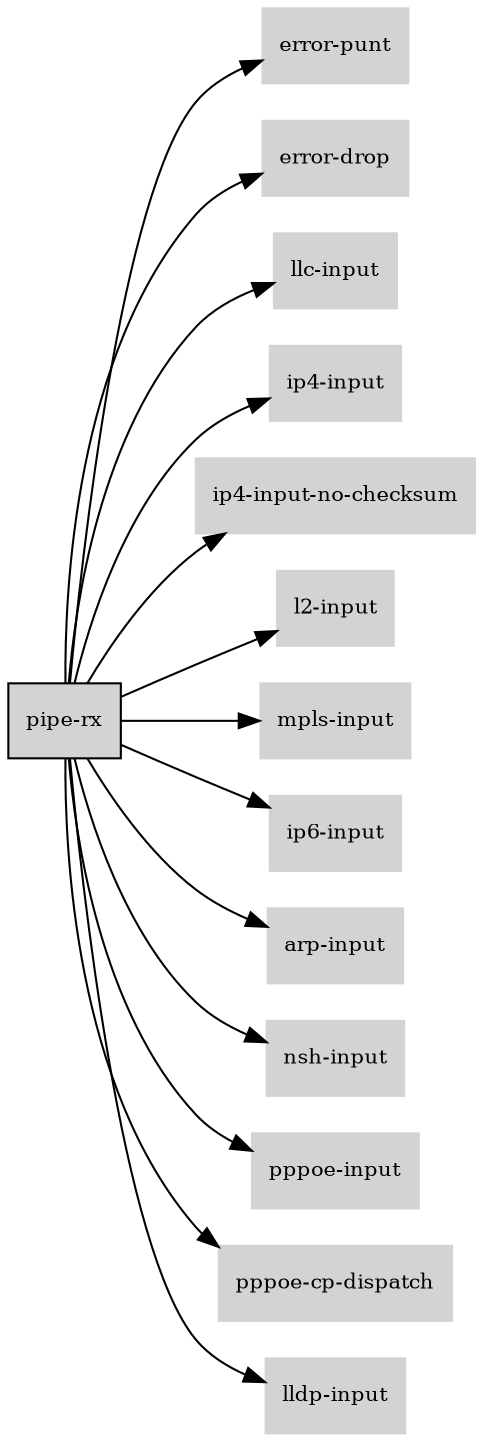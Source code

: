 digraph "pipe_rx_subgraph" {
  rankdir=LR;
  node [shape=box, style=filled, fontsize=10, color=lightgray, fontcolor=black, fillcolor=lightgray];
  "pipe-rx" [color=black, fontcolor=black, fillcolor=lightgray];
  edge [fontsize=8];
  "pipe-rx" -> "error-punt";
  "pipe-rx" -> "error-drop";
  "pipe-rx" -> "llc-input";
  "pipe-rx" -> "ip4-input";
  "pipe-rx" -> "ip4-input-no-checksum";
  "pipe-rx" -> "l2-input";
  "pipe-rx" -> "mpls-input";
  "pipe-rx" -> "ip6-input";
  "pipe-rx" -> "arp-input";
  "pipe-rx" -> "nsh-input";
  "pipe-rx" -> "pppoe-input";
  "pipe-rx" -> "pppoe-cp-dispatch";
  "pipe-rx" -> "lldp-input";
}
